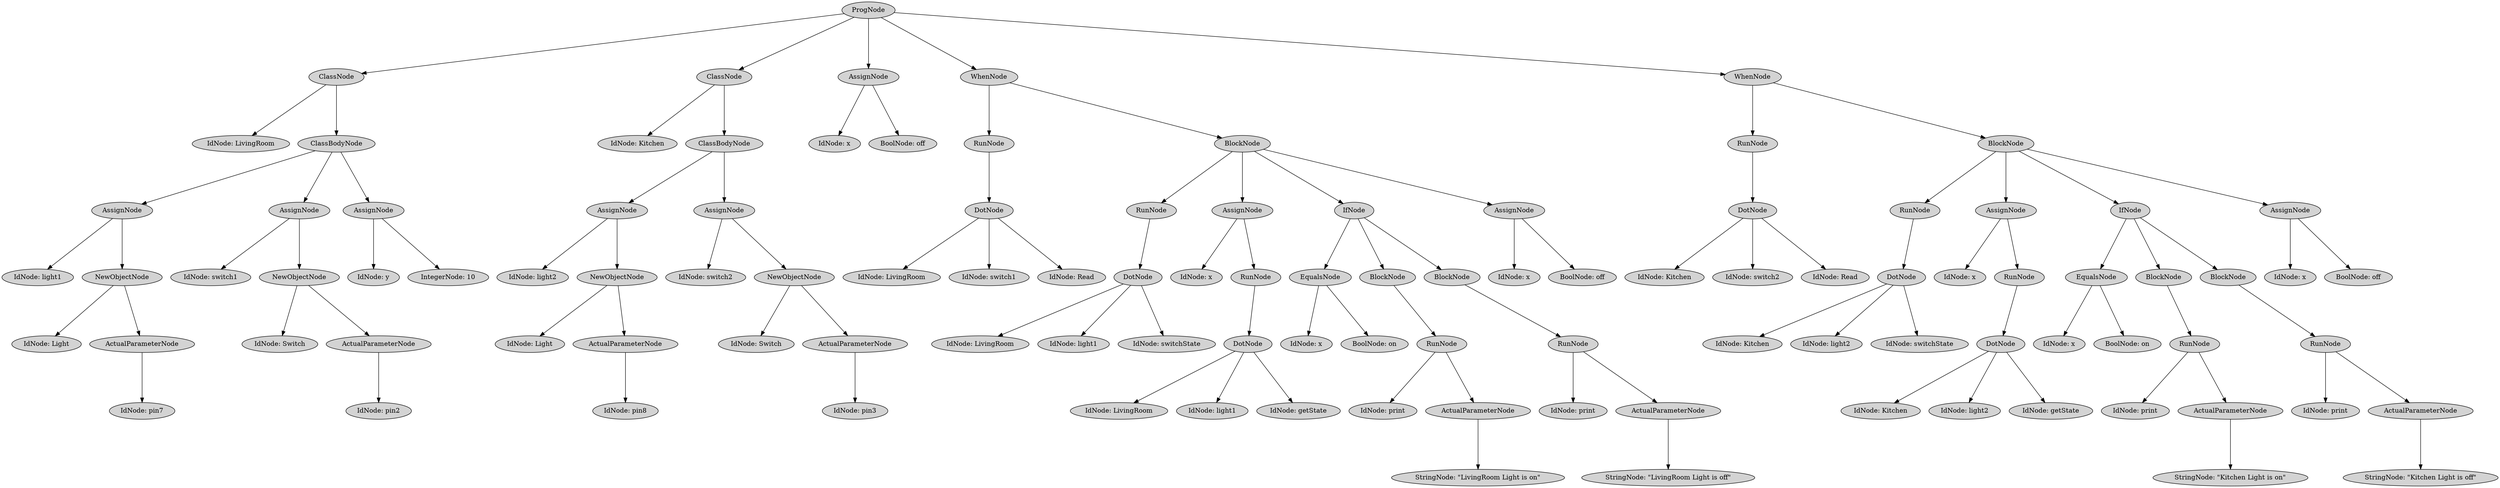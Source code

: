 digraph G {
	graph [ranksep=1.5 ratio=fill]
	node [style=filled]
	4072015 [label=ProgNode]
	4072019 [label=ClassNode]
	4072015 -> 4072019
	4072007 [label="IdNode: LivingRoom"]
	4072019 -> 4072007
	4072013 [label=ClassBodyNode]
	4072019 -> 4072013
	4072023 [label=AssignNode]
	4072013 -> 4072023
	4072027 [label="IdNode: light1"]
	4072023 -> 4072027
	4072043 [label=NewObjectNode]
	4072023 -> 4072043
	4072047 [label="IdNode: Light"]
	4072043 -> 4072047
	4072041 [label=ActualParameterNode]
	4072043 -> 4072041
	4072069 [label="IdNode: pin7"]
	4072041 -> 4072069
	4072025 [label=AssignNode]
	4072013 -> 4072025
	4072033 [label="IdNode: switch1"]
	4072025 -> 4072033
	4072051 [label=NewObjectNode]
	4072025 -> 4072051
	4072059 [label="IdNode: Switch"]
	4072051 -> 4072059
	4072053 [label=ActualParameterNode]
	4072051 -> 4072053
	4072081 [label="IdNode: pin2"]
	4072053 -> 4072081
	4072017 [label=AssignNode]
	4072013 -> 4072017
	4072045 [label="IdNode: y"]
	4072017 -> 4072045
	4072063 [label="IntegerNode: 10"]
	4072017 -> 4072063
	4072055 [label=ClassNode]
	4072015 -> 4072055
	4072037 [label="IdNode: Kitchen"]
	4072055 -> 4072037
	4072031 [label=ClassBodyNode]
	4072055 -> 4072031
	4072035 [label=AssignNode]
	4072031 -> 4072035
	4072049 [label="IdNode: light2"]
	4072035 -> 4072049
	4072077 [label=NewObjectNode]
	4072035 -> 4072077
	4072085 [label="IdNode: Light"]
	4072077 -> 4072085
	4072079 [label=ActualParameterNode]
	4072077 -> 4072079
	4072105 [label="IdNode: pin8"]
	4072079 -> 4072105
	4072039 [label=AssignNode]
	4072031 -> 4072039
	4072061 [label="IdNode: switch2"]
	4072039 -> 4072061
	4072089 [label=NewObjectNode]
	4072039 -> 4072089
	4072093 [label="IdNode: Switch"]
	4072089 -> 4072093
	4072091 [label=ActualParameterNode]
	4072089 -> 4072091
	4072121 [label="IdNode: pin3"]
	4072091 -> 4072121
	4072073 [label=AssignNode]
	4072015 -> 4072073
	4072071 [label="IdNode: x"]
	4072073 -> 4072071
	4072111 [label="BoolNode: off"]
	4072073 -> 4072111
	4072065 [label=WhenNode]
	4072015 -> 4072065
	4072103 [label=RunNode]
	4072065 -> 4072103
	4072123 [label=DotNode]
	4072103 -> 4072123
	4072113 [label="IdNode: LivingRoom"]
	4072123 -> 4072113
	4072115 [label="IdNode: switch1"]
	4072123 -> 4072115
	4072127 [label="IdNode: Read"]
	4072123 -> 4072127
	4072095 [label=BlockNode]
	4072065 -> 4072095
	4072075 [label=RunNode]
	4072095 -> 4072075
	4072109 [label=DotNode]
	4072075 -> 4072109
	4072083 [label="IdNode: LivingRoom"]
	4072109 -> 4072083
	4072101 [label="IdNode: light1"]
	4072109 -> 4072101
	4072119 [label="IdNode: switchState"]
	4072109 -> 4072119
	4072099 [label=AssignNode]
	4072095 -> 4072099
	4072125 [label="IdNode: x"]
	4072099 -> 4072125
	4072141 [label=RunNode]
	4072099 -> 4072141
	4072153 [label=DotNode]
	4072141 -> 4072153
	4072147 [label="IdNode: LivingRoom"]
	4072153 -> 4072147
	4072151 [label="IdNode: light1"]
	4072153 -> 4072151
	4072155 [label="IdNode: getState"]
	4072153 -> 4072155
	4072107 [label=IfNode]
	4072095 -> 4072107
	4072135 [label=EqualsNode]
	4072107 -> 4072135
	4072159 [label="IdNode: x"]
	4072135 -> 4072159
	4072163 [label="BoolNode: on"]
	4072135 -> 4072163
	4072137 [label=BlockNode]
	4072107 -> 4072137
	4072133 [label=RunNode]
	4072137 -> 4072133
	4072149 [label="IdNode: print"]
	4072133 -> 4072149
	4072145 [label=ActualParameterNode]
	4072133 -> 4072145
	4072173 [label="StringNode: \"LivingRoom Light is on\""]
	4072145 -> 4072173
	4072161 [label=BlockNode]
	4072107 -> 4072161
	4072157 [label=RunNode]
	4072161 -> 4072157
	4072169 [label="IdNode: print"]
	4072157 -> 4072169
	4072165 [label=ActualParameterNode]
	4072157 -> 4072165
	4072187 [label="StringNode: \"LivingRoom Light is off\""]
	4072165 -> 4072187
	4072139 [label=AssignNode]
	4072095 -> 4072139
	4072177 [label="IdNode: x"]
	4072139 -> 4072177
	4072189 [label="BoolNode: off"]
	4072139 -> 4072189
	4072067 [label=WhenNode]
	4072015 -> 4072067
	4072179 [label=RunNode]
	4072067 -> 4072179
	4072185 [label=DotNode]
	4072179 -> 4072185
	4072183 [label="IdNode: Kitchen"]
	4072185 -> 4072183
	4076035 [label="IdNode: switch2"]
	4072185 -> 4076035
	4076039 [label="IdNode: Read"]
	4072185 -> 4076039
	4072175 [label=BlockNode]
	4072067 -> 4072175
	4072117 [label=RunNode]
	4072175 -> 4072117
	4072181 [label=DotNode]
	4072117 -> 4072181
	4072167 [label="IdNode: Kitchen"]
	4072181 -> 4072167
	4072171 [label="IdNode: light2"]
	4072181 -> 4072171
	4076037 [label="IdNode: switchState"]
	4072181 -> 4076037
	4072129 [label=AssignNode]
	4072175 -> 4072129
	4076043 [label="IdNode: x"]
	4072129 -> 4076043
	4076057 [label=RunNode]
	4072129 -> 4076057
	4076069 [label=DotNode]
	4076057 -> 4076069
	4076063 [label="IdNode: Kitchen"]
	4076069 -> 4076063
	4076067 [label="IdNode: light2"]
	4076069 -> 4076067
	4076071 [label="IdNode: getState"]
	4076069 -> 4076071
	4076047 [label=IfNode]
	4072175 -> 4076047
	4076051 [label=EqualsNode]
	4076047 -> 4076051
	4076075 [label="IdNode: x"]
	4076051 -> 4076075
	4076079 [label="BoolNode: on"]
	4076051 -> 4076079
	4076053 [label=BlockNode]
	4076047 -> 4076053
	4076049 [label=RunNode]
	4076053 -> 4076049
	4076065 [label="IdNode: print"]
	4076049 -> 4076065
	4076061 [label=ActualParameterNode]
	4076049 -> 4076061
	4076089 [label="StringNode: \"Kitchen Light is on\""]
	4076061 -> 4076089
	4076077 [label=BlockNode]
	4076047 -> 4076077
	4076073 [label=RunNode]
	4076077 -> 4076073
	4076085 [label="IdNode: print"]
	4076073 -> 4076085
	4076081 [label=ActualParameterNode]
	4076073 -> 4076081
	4076103 [label="StringNode: \"Kitchen Light is off\""]
	4076081 -> 4076103
	4076055 [label=AssignNode]
	4072175 -> 4076055
	4076093 [label="IdNode: x"]
	4076055 -> 4076093
	4076105 [label="BoolNode: off"]
	4076055 -> 4076105
	overlap=false
}
